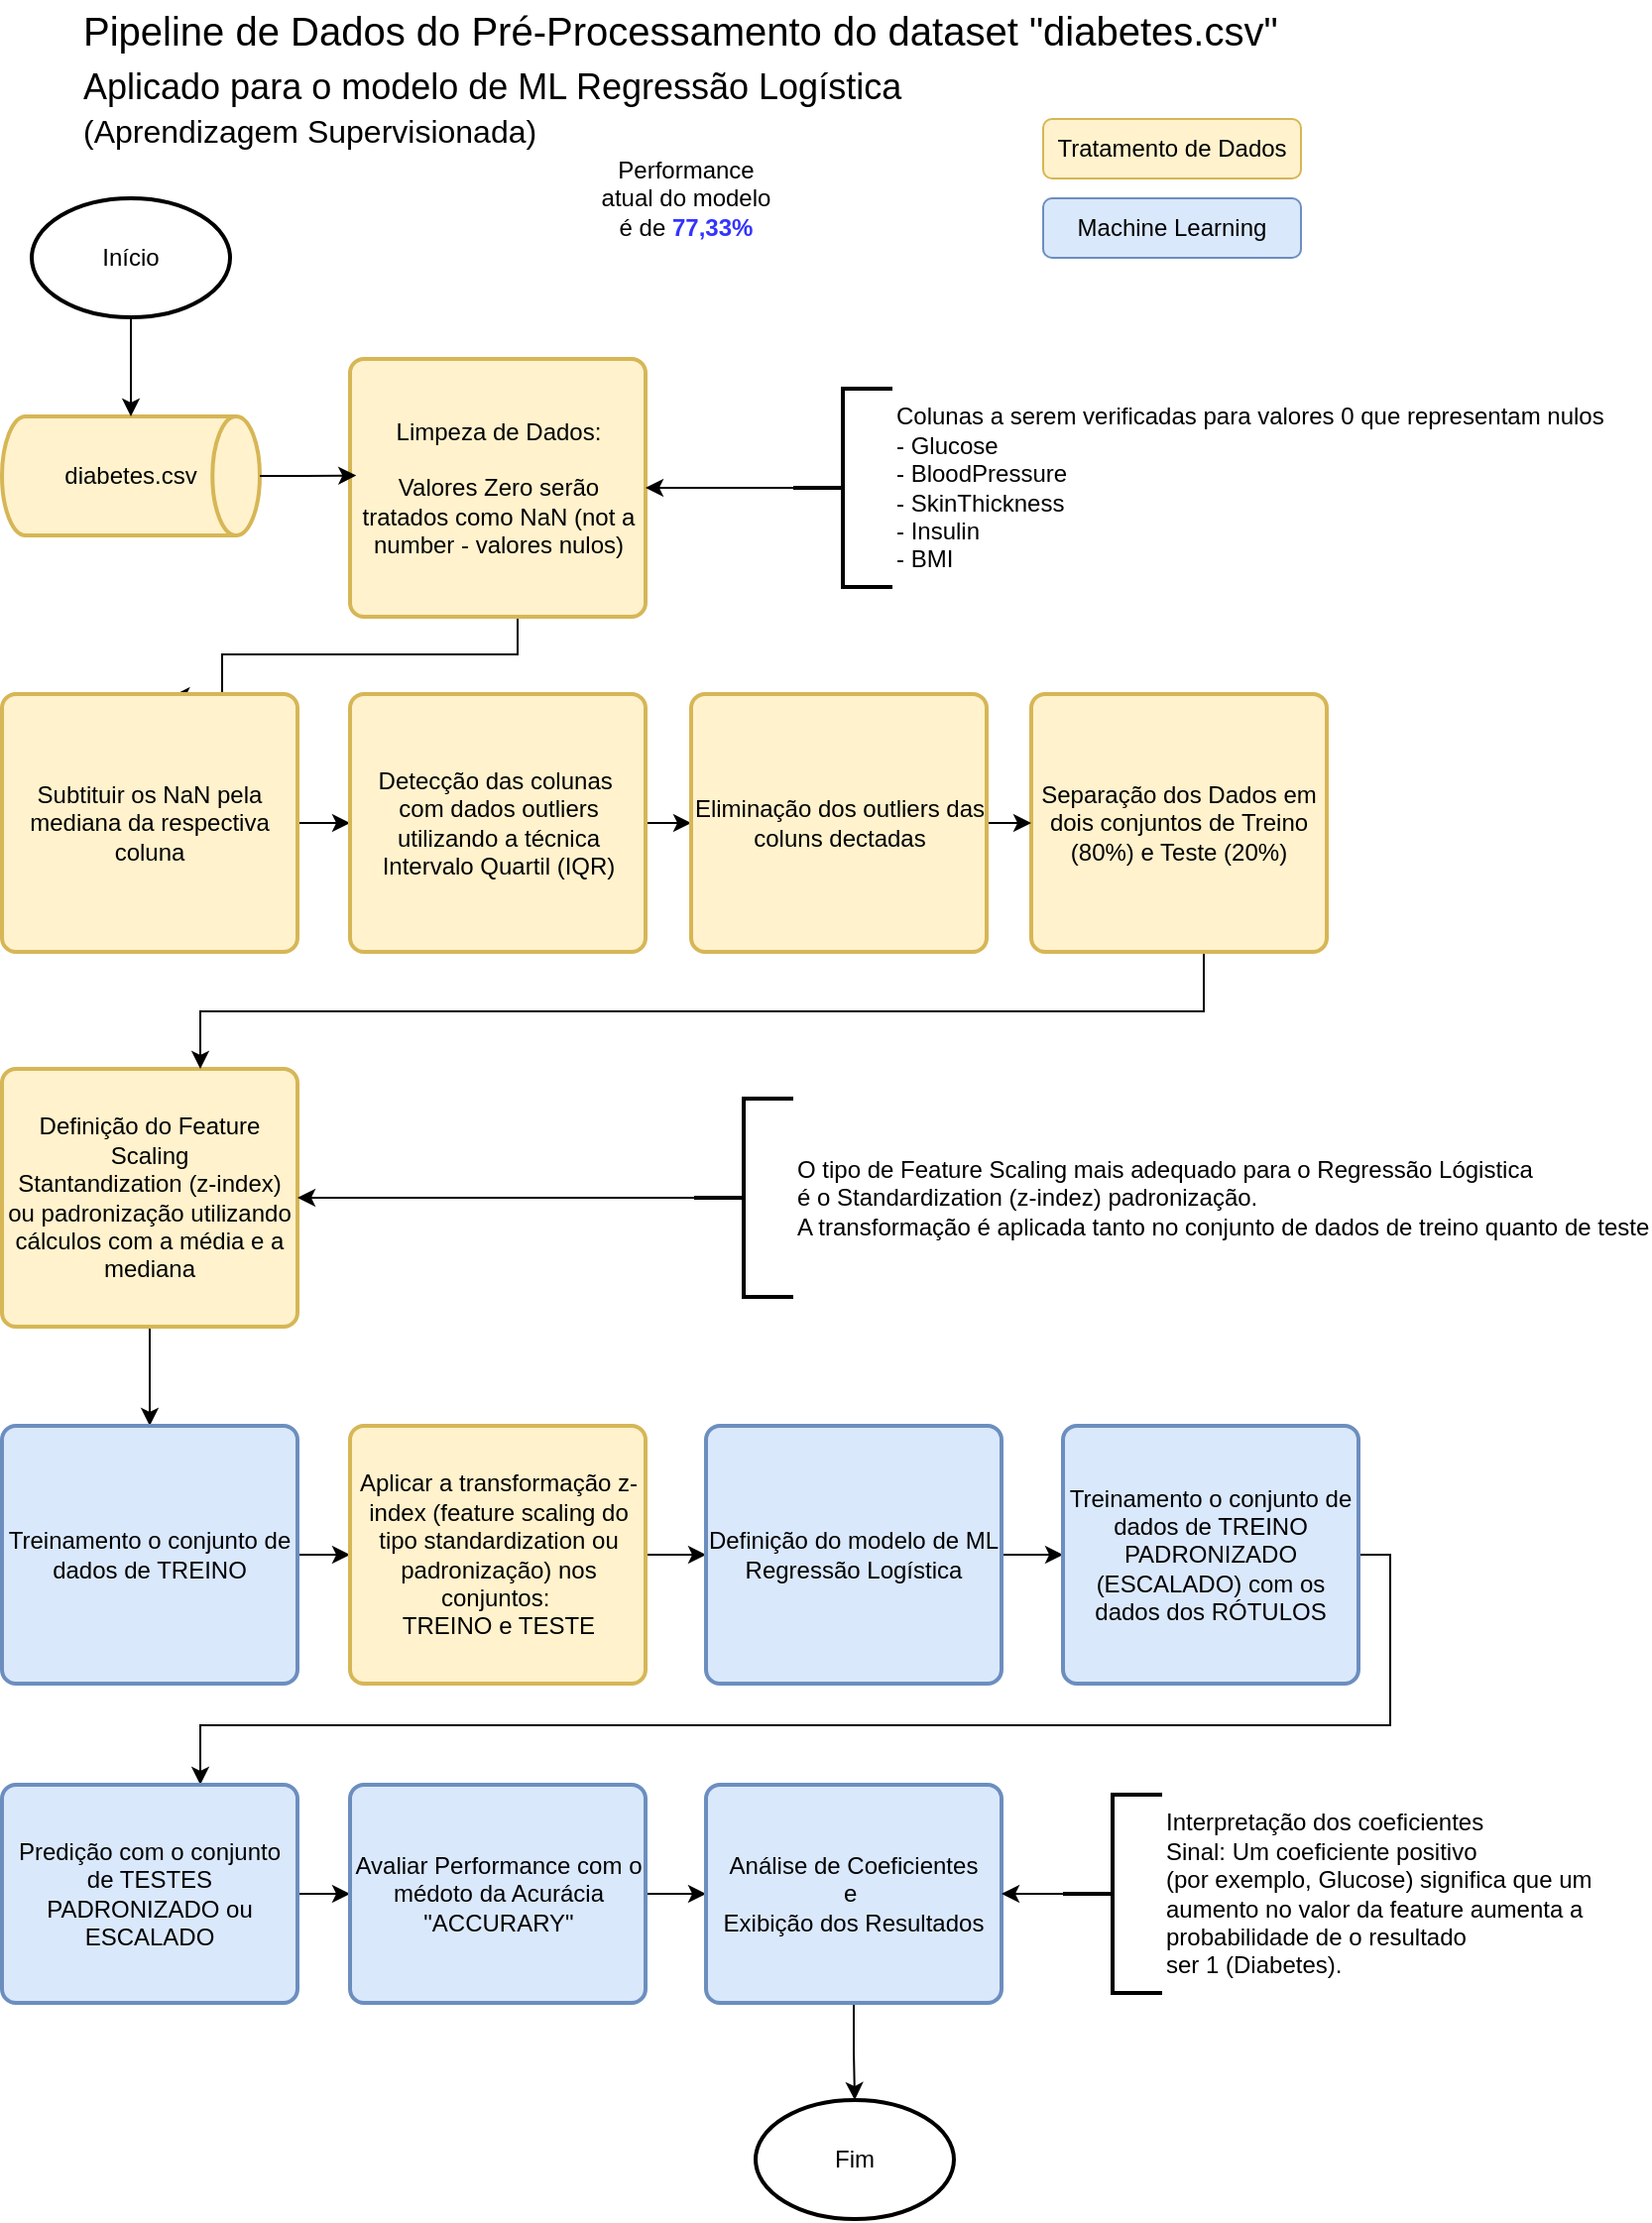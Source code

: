 <mxfile version="28.2.5">
  <diagram name="Página-1" id="mTNVW8l8MWmtWuZvynor">
    <mxGraphModel dx="1678" dy="931" grid="1" gridSize="10" guides="1" tooltips="1" connect="1" arrows="1" fold="1" page="1" pageScale="1" pageWidth="827" pageHeight="1169" math="0" shadow="0">
      <root>
        <mxCell id="0" />
        <mxCell id="1" parent="0" />
        <mxCell id="aEE6XXP3drZddaAjEtbC-1" value="diabetes.csv" style="strokeWidth=2;html=1;shape=mxgraph.flowchart.direct_data;whiteSpace=wrap;fillColor=#fff2cc;strokeColor=#d6b656;" parent="1" vertex="1">
          <mxGeometry x="15" y="240" width="130" height="60" as="geometry" />
        </mxCell>
        <mxCell id="aEE6XXP3drZddaAjEtbC-10" style="edgeStyle=orthogonalEdgeStyle;rounded=0;orthogonalLoop=1;jettySize=auto;html=1;" parent="1" source="aEE6XXP3drZddaAjEtbC-2" target="aEE6XXP3drZddaAjEtbC-1" edge="1">
          <mxGeometry relative="1" as="geometry" />
        </mxCell>
        <mxCell id="aEE6XXP3drZddaAjEtbC-2" value="Início" style="strokeWidth=2;html=1;shape=mxgraph.flowchart.start_1;whiteSpace=wrap;" parent="1" vertex="1">
          <mxGeometry x="30" y="130" width="100" height="60" as="geometry" />
        </mxCell>
        <mxCell id="aEE6XXP3drZddaAjEtbC-3" value="Pipeline de Dados do Pré-Processamento do dataset &quot;diabetes.csv&quot;" style="text;strokeColor=none;fillColor=none;align=left;verticalAlign=middle;spacingLeft=4;spacingRight=4;overflow=hidden;points=[[0,0.5],[1,0.5]];portConstraint=eastwest;rotatable=0;whiteSpace=wrap;html=1;fontSize=20;" parent="1" vertex="1">
          <mxGeometry x="50" y="30" width="620" height="30" as="geometry" />
        </mxCell>
        <mxCell id="aEE6XXP3drZddaAjEtbC-26" style="edgeStyle=orthogonalEdgeStyle;rounded=0;orthogonalLoop=1;jettySize=auto;html=1;entryX=0.575;entryY=0.008;entryDx=0;entryDy=0;entryPerimeter=0;" parent="1" source="aEE6XXP3drZddaAjEtbC-4" target="aEE6XXP3drZddaAjEtbC-12" edge="1">
          <mxGeometry relative="1" as="geometry">
            <mxPoint x="220" y="410" as="targetPoint" />
            <Array as="points">
              <mxPoint x="275" y="360" />
              <mxPoint x="126" y="360" />
            </Array>
          </mxGeometry>
        </mxCell>
        <mxCell id="aEE6XXP3drZddaAjEtbC-4" value="Limpeza de Dados:&lt;br&gt;&lt;br&gt;Valores Zero serão tratados como NaN (not a number - valores nulos)" style="rounded=1;whiteSpace=wrap;html=1;absoluteArcSize=1;arcSize=14;strokeWidth=2;fillColor=#fff2cc;strokeColor=#d6b656;" parent="1" vertex="1">
          <mxGeometry x="190.5" y="211" width="149" height="130" as="geometry" />
        </mxCell>
        <mxCell id="aEE6XXP3drZddaAjEtbC-5" value="Aplicado para o modelo de ML Regressão Logística &lt;br&gt;&lt;font style=&quot;font-size: 16px;&quot;&gt;(Aprendizagem Supervisionada)&lt;/font&gt;" style="text;strokeColor=none;fillColor=none;align=left;verticalAlign=middle;spacingLeft=4;spacingRight=4;overflow=hidden;points=[[0,0.5],[1,0.5]];portConstraint=eastwest;rotatable=0;whiteSpace=wrap;html=1;fontSize=18;" parent="1" vertex="1">
          <mxGeometry x="50" y="60" width="620" height="50" as="geometry" />
        </mxCell>
        <mxCell id="aEE6XXP3drZddaAjEtbC-25" style="edgeStyle=orthogonalEdgeStyle;rounded=0;orthogonalLoop=1;jettySize=auto;html=1;entryX=1;entryY=0.5;entryDx=0;entryDy=0;" parent="1" source="aEE6XXP3drZddaAjEtbC-7" target="aEE6XXP3drZddaAjEtbC-4" edge="1">
          <mxGeometry relative="1" as="geometry" />
        </mxCell>
        <mxCell id="aEE6XXP3drZddaAjEtbC-7" value="&lt;div&gt;Colunas a serem verificadas para valores 0 que representam nulos&lt;/div&gt;&lt;div&gt;- Glucose&lt;/div&gt;&lt;div&gt;- BloodPressure&lt;/div&gt;&lt;div&gt;- SkinThickness&lt;/div&gt;&lt;div&gt;- Insulin&lt;/div&gt;&lt;div&gt;- BMI&lt;/div&gt;" style="strokeWidth=2;html=1;shape=mxgraph.flowchart.annotation_2;align=left;labelPosition=right;pointerEvents=1;" parent="1" vertex="1">
          <mxGeometry x="414" y="226" width="50" height="100" as="geometry" />
        </mxCell>
        <mxCell id="_XOS3NaCuq_lXNP3MBwC-2" value="" style="edgeStyle=orthogonalEdgeStyle;rounded=0;orthogonalLoop=1;jettySize=auto;html=1;" edge="1" parent="1" source="aEE6XXP3drZddaAjEtbC-12" target="_XOS3NaCuq_lXNP3MBwC-1">
          <mxGeometry relative="1" as="geometry" />
        </mxCell>
        <mxCell id="aEE6XXP3drZddaAjEtbC-12" value="Subtituir os NaN pela mediana da respectiva coluna" style="rounded=1;whiteSpace=wrap;html=1;absoluteArcSize=1;arcSize=14;strokeWidth=2;fillColor=#fff2cc;strokeColor=#d6b656;" parent="1" vertex="1">
          <mxGeometry x="15" y="380" width="149" height="130" as="geometry" />
        </mxCell>
        <mxCell id="aEE6XXP3drZddaAjEtbC-31" value="" style="edgeStyle=orthogonalEdgeStyle;rounded=0;orthogonalLoop=1;jettySize=auto;html=1;" parent="1" source="aEE6XXP3drZddaAjEtbC-14" target="aEE6XXP3drZddaAjEtbC-22" edge="1">
          <mxGeometry relative="1" as="geometry" />
        </mxCell>
        <mxCell id="aEE6XXP3drZddaAjEtbC-14" value="Definição do Feature Scaling&lt;br&gt;Stantandization (z-index) ou padronização utilizando cálculos com a média e a mediana" style="rounded=1;whiteSpace=wrap;html=1;absoluteArcSize=1;arcSize=14;strokeWidth=2;fillColor=#fff2cc;strokeColor=#d6b656;" parent="1" vertex="1">
          <mxGeometry x="15" y="569" width="149" height="130" as="geometry" />
        </mxCell>
        <mxCell id="aEE6XXP3drZddaAjEtbC-29" style="edgeStyle=orthogonalEdgeStyle;rounded=0;orthogonalLoop=1;jettySize=auto;html=1;" parent="1" source="aEE6XXP3drZddaAjEtbC-16" target="aEE6XXP3drZddaAjEtbC-14" edge="1">
          <mxGeometry relative="1" as="geometry" />
        </mxCell>
        <mxCell id="aEE6XXP3drZddaAjEtbC-16" value="O tipo de Feature Scaling mais adequado para o Regressão Lógistica&amp;nbsp;&lt;div&gt;é o Standardization (z-indez) padronização.&lt;div&gt;A transformação é aplicada tanto no conjunto de dados de treino quanto de teste&lt;/div&gt;&lt;/div&gt;" style="strokeWidth=2;html=1;shape=mxgraph.flowchart.annotation_2;align=left;labelPosition=right;pointerEvents=1;" parent="1" vertex="1">
          <mxGeometry x="364" y="584" width="50" height="100" as="geometry" />
        </mxCell>
        <mxCell id="aEE6XXP3drZddaAjEtbC-21" style="edgeStyle=orthogonalEdgeStyle;rounded=0;orthogonalLoop=1;jettySize=auto;html=1;" parent="1" source="aEE6XXP3drZddaAjEtbC-19" target="aEE6XXP3drZddaAjEtbC-14" edge="1">
          <mxGeometry relative="1" as="geometry">
            <Array as="points">
              <mxPoint x="621" y="540" />
              <mxPoint x="115" y="540" />
            </Array>
          </mxGeometry>
        </mxCell>
        <mxCell id="aEE6XXP3drZddaAjEtbC-19" value="Separação dos Dados em dois conjuntos de Treino (80%) e Teste (20%)" style="rounded=1;whiteSpace=wrap;html=1;absoluteArcSize=1;arcSize=14;strokeWidth=2;fillColor=#fff2cc;strokeColor=#d6b656;" parent="1" vertex="1">
          <mxGeometry x="534" y="380" width="149" height="130" as="geometry" />
        </mxCell>
        <mxCell id="aEE6XXP3drZddaAjEtbC-28" value="" style="edgeStyle=orthogonalEdgeStyle;rounded=0;orthogonalLoop=1;jettySize=auto;html=1;" parent="1" source="aEE6XXP3drZddaAjEtbC-22" target="aEE6XXP3drZddaAjEtbC-27" edge="1">
          <mxGeometry relative="1" as="geometry" />
        </mxCell>
        <mxCell id="aEE6XXP3drZddaAjEtbC-22" value="Treinamento o conjunto de dados de TREINO" style="rounded=1;whiteSpace=wrap;html=1;absoluteArcSize=1;arcSize=14;strokeWidth=2;fillColor=#dae8fc;strokeColor=#6c8ebf;" parent="1" vertex="1">
          <mxGeometry x="15" y="749" width="149" height="130" as="geometry" />
        </mxCell>
        <mxCell id="aEE6XXP3drZddaAjEtbC-24" style="edgeStyle=orthogonalEdgeStyle;rounded=0;orthogonalLoop=1;jettySize=auto;html=1;entryX=0.021;entryY=0.452;entryDx=0;entryDy=0;entryPerimeter=0;" parent="1" source="aEE6XXP3drZddaAjEtbC-1" target="aEE6XXP3drZddaAjEtbC-4" edge="1">
          <mxGeometry relative="1" as="geometry" />
        </mxCell>
        <mxCell id="aEE6XXP3drZddaAjEtbC-33" value="" style="edgeStyle=orthogonalEdgeStyle;rounded=0;orthogonalLoop=1;jettySize=auto;html=1;" parent="1" source="aEE6XXP3drZddaAjEtbC-27" target="aEE6XXP3drZddaAjEtbC-32" edge="1">
          <mxGeometry relative="1" as="geometry" />
        </mxCell>
        <mxCell id="aEE6XXP3drZddaAjEtbC-27" value="Aplicar a transformação z-index (feature scaling do tipo standardization ou padronização) nos conjuntos:&amp;nbsp;&lt;div&gt;TREINO e TESTE&lt;/div&gt;" style="rounded=1;whiteSpace=wrap;html=1;absoluteArcSize=1;arcSize=14;strokeWidth=2;fillColor=#fff2cc;strokeColor=#d6b656;" parent="1" vertex="1">
          <mxGeometry x="190.5" y="749" width="149" height="130" as="geometry" />
        </mxCell>
        <mxCell id="aEE6XXP3drZddaAjEtbC-35" value="" style="edgeStyle=orthogonalEdgeStyle;rounded=0;orthogonalLoop=1;jettySize=auto;html=1;" parent="1" source="aEE6XXP3drZddaAjEtbC-32" target="aEE6XXP3drZddaAjEtbC-34" edge="1">
          <mxGeometry relative="1" as="geometry" />
        </mxCell>
        <mxCell id="aEE6XXP3drZddaAjEtbC-32" value="Definição do modelo de ML Regressão Logística" style="rounded=1;whiteSpace=wrap;html=1;absoluteArcSize=1;arcSize=14;strokeWidth=2;fillColor=#dae8fc;strokeColor=#6c8ebf;" parent="1" vertex="1">
          <mxGeometry x="370" y="749" width="149" height="130" as="geometry" />
        </mxCell>
        <mxCell id="aEE6XXP3drZddaAjEtbC-37" value="" style="edgeStyle=orthogonalEdgeStyle;rounded=0;orthogonalLoop=1;jettySize=auto;html=1;" parent="1" source="aEE6XXP3drZddaAjEtbC-34" target="aEE6XXP3drZddaAjEtbC-36" edge="1">
          <mxGeometry relative="1" as="geometry">
            <Array as="points">
              <mxPoint x="715" y="900" />
              <mxPoint x="115" y="900" />
            </Array>
          </mxGeometry>
        </mxCell>
        <mxCell id="aEE6XXP3drZddaAjEtbC-34" value="Treinamento o conjunto de dados de TREINO PADRONIZADO (ESCALADO) com os dados dos RÓTULOS" style="rounded=1;whiteSpace=wrap;html=1;absoluteArcSize=1;arcSize=14;strokeWidth=2;fillColor=#dae8fc;strokeColor=#6c8ebf;" parent="1" vertex="1">
          <mxGeometry x="550" y="749" width="149" height="130" as="geometry" />
        </mxCell>
        <mxCell id="aEE6XXP3drZddaAjEtbC-39" value="" style="edgeStyle=orthogonalEdgeStyle;rounded=0;orthogonalLoop=1;jettySize=auto;html=1;" parent="1" source="aEE6XXP3drZddaAjEtbC-36" target="aEE6XXP3drZddaAjEtbC-38" edge="1">
          <mxGeometry relative="1" as="geometry" />
        </mxCell>
        <mxCell id="aEE6XXP3drZddaAjEtbC-36" value="Predição com o conjunto de TESTES PADRONIZADO ou ESCALADO" style="rounded=1;whiteSpace=wrap;html=1;absoluteArcSize=1;arcSize=14;strokeWidth=2;fillColor=#dae8fc;strokeColor=#6c8ebf;" parent="1" vertex="1">
          <mxGeometry x="15" y="930" width="149" height="110" as="geometry" />
        </mxCell>
        <mxCell id="aEE6XXP3drZddaAjEtbC-41" value="" style="edgeStyle=orthogonalEdgeStyle;rounded=0;orthogonalLoop=1;jettySize=auto;html=1;" parent="1" source="aEE6XXP3drZddaAjEtbC-38" target="aEE6XXP3drZddaAjEtbC-40" edge="1">
          <mxGeometry relative="1" as="geometry" />
        </mxCell>
        <mxCell id="aEE6XXP3drZddaAjEtbC-38" value="Avaliar Performance com o médoto da Acurácia &quot;ACCURARY&quot;" style="rounded=1;whiteSpace=wrap;html=1;absoluteArcSize=1;arcSize=14;strokeWidth=2;fillColor=#dae8fc;strokeColor=#6c8ebf;" parent="1" vertex="1">
          <mxGeometry x="190.5" y="930" width="149" height="110" as="geometry" />
        </mxCell>
        <mxCell id="aEE6XXP3drZddaAjEtbC-45" value="" style="edgeStyle=orthogonalEdgeStyle;rounded=0;orthogonalLoop=1;jettySize=auto;html=1;" parent="1" source="aEE6XXP3drZddaAjEtbC-40" target="aEE6XXP3drZddaAjEtbC-44" edge="1">
          <mxGeometry relative="1" as="geometry" />
        </mxCell>
        <mxCell id="aEE6XXP3drZddaAjEtbC-40" value="Análise de Coeficientes&lt;div&gt;e&amp;nbsp;&lt;/div&gt;&lt;div&gt;Exibição dos Resultados&lt;/div&gt;" style="rounded=1;whiteSpace=wrap;html=1;absoluteArcSize=1;arcSize=14;strokeWidth=2;fillColor=#dae8fc;strokeColor=#6c8ebf;" parent="1" vertex="1">
          <mxGeometry x="370" y="930" width="149" height="110" as="geometry" />
        </mxCell>
        <mxCell id="aEE6XXP3drZddaAjEtbC-43" value="" style="edgeStyle=orthogonalEdgeStyle;rounded=0;orthogonalLoop=1;jettySize=auto;html=1;" parent="1" source="aEE6XXP3drZddaAjEtbC-42" target="aEE6XXP3drZddaAjEtbC-40" edge="1">
          <mxGeometry relative="1" as="geometry" />
        </mxCell>
        <mxCell id="aEE6XXP3drZddaAjEtbC-42" value="&lt;br&gt;Interpretação dos coeficientes&lt;div&gt;Sinal: Um coeficiente positivo&amp;nbsp;&lt;/div&gt;&lt;div&gt;(por exemplo, Glucose) significa que um&amp;nbsp;&lt;/div&gt;&lt;div&gt;aumento no valor da feature aumenta a&amp;nbsp;&lt;/div&gt;&lt;div&gt;probabilidade de o resultado&amp;nbsp;&lt;/div&gt;&lt;div&gt;ser 1 (Diabetes).&lt;br&gt;&lt;div&gt;&lt;br&gt;&lt;/div&gt;&lt;/div&gt;" style="strokeWidth=2;html=1;shape=mxgraph.flowchart.annotation_2;align=left;labelPosition=right;pointerEvents=1;" parent="1" vertex="1">
          <mxGeometry x="550" y="935" width="50" height="100" as="geometry" />
        </mxCell>
        <mxCell id="aEE6XXP3drZddaAjEtbC-44" value="Fim" style="strokeWidth=2;html=1;shape=mxgraph.flowchart.start_1;whiteSpace=wrap;" parent="1" vertex="1">
          <mxGeometry x="395" y="1089" width="100" height="60" as="geometry" />
        </mxCell>
        <mxCell id="aEE6XXP3drZddaAjEtbC-46" value="Tratamento de Dados" style="rounded=1;whiteSpace=wrap;html=1;fillColor=#fff2cc;strokeColor=#d6b656;" parent="1" vertex="1">
          <mxGeometry x="540" y="90" width="130" height="30" as="geometry" />
        </mxCell>
        <mxCell id="aEE6XXP3drZddaAjEtbC-48" value="Machine Learning" style="rounded=1;whiteSpace=wrap;html=1;fillColor=#dae8fc;strokeColor=#6c8ebf;" parent="1" vertex="1">
          <mxGeometry x="540" y="130" width="130" height="30" as="geometry" />
        </mxCell>
        <mxCell id="_XOS3NaCuq_lXNP3MBwC-4" value="" style="edgeStyle=orthogonalEdgeStyle;rounded=0;orthogonalLoop=1;jettySize=auto;html=1;" edge="1" parent="1" source="_XOS3NaCuq_lXNP3MBwC-1" target="_XOS3NaCuq_lXNP3MBwC-3">
          <mxGeometry relative="1" as="geometry" />
        </mxCell>
        <mxCell id="_XOS3NaCuq_lXNP3MBwC-1" value="Detecção das colunas&amp;nbsp;&lt;div&gt;com dados outliers&lt;/div&gt;&lt;div&gt;utilizando a técnica Intervalo Quartil (IQR)&lt;/div&gt;" style="rounded=1;whiteSpace=wrap;html=1;absoluteArcSize=1;arcSize=14;strokeWidth=2;fillColor=#fff2cc;strokeColor=#d6b656;" vertex="1" parent="1">
          <mxGeometry x="190.5" y="380" width="149" height="130" as="geometry" />
        </mxCell>
        <mxCell id="_XOS3NaCuq_lXNP3MBwC-5" value="" style="edgeStyle=orthogonalEdgeStyle;rounded=0;orthogonalLoop=1;jettySize=auto;html=1;" edge="1" parent="1" source="_XOS3NaCuq_lXNP3MBwC-3" target="aEE6XXP3drZddaAjEtbC-19">
          <mxGeometry relative="1" as="geometry" />
        </mxCell>
        <mxCell id="_XOS3NaCuq_lXNP3MBwC-3" value="Eliminação dos outliers das coluns dectadas" style="rounded=1;whiteSpace=wrap;html=1;absoluteArcSize=1;arcSize=14;strokeWidth=2;fillColor=#fff2cc;strokeColor=#d6b656;" vertex="1" parent="1">
          <mxGeometry x="362.5" y="380" width="149" height="130" as="geometry" />
        </mxCell>
        <mxCell id="_XOS3NaCuq_lXNP3MBwC-6" value="Performance atual do modelo é de &lt;b&gt;&lt;font style=&quot;color: rgb(51, 51, 255);&quot;&gt;77,33%&lt;/font&gt;&lt;/b&gt;" style="text;html=1;align=center;verticalAlign=middle;whiteSpace=wrap;rounded=0;" vertex="1" parent="1">
          <mxGeometry x="315" y="100" width="90" height="60" as="geometry" />
        </mxCell>
      </root>
    </mxGraphModel>
  </diagram>
</mxfile>
